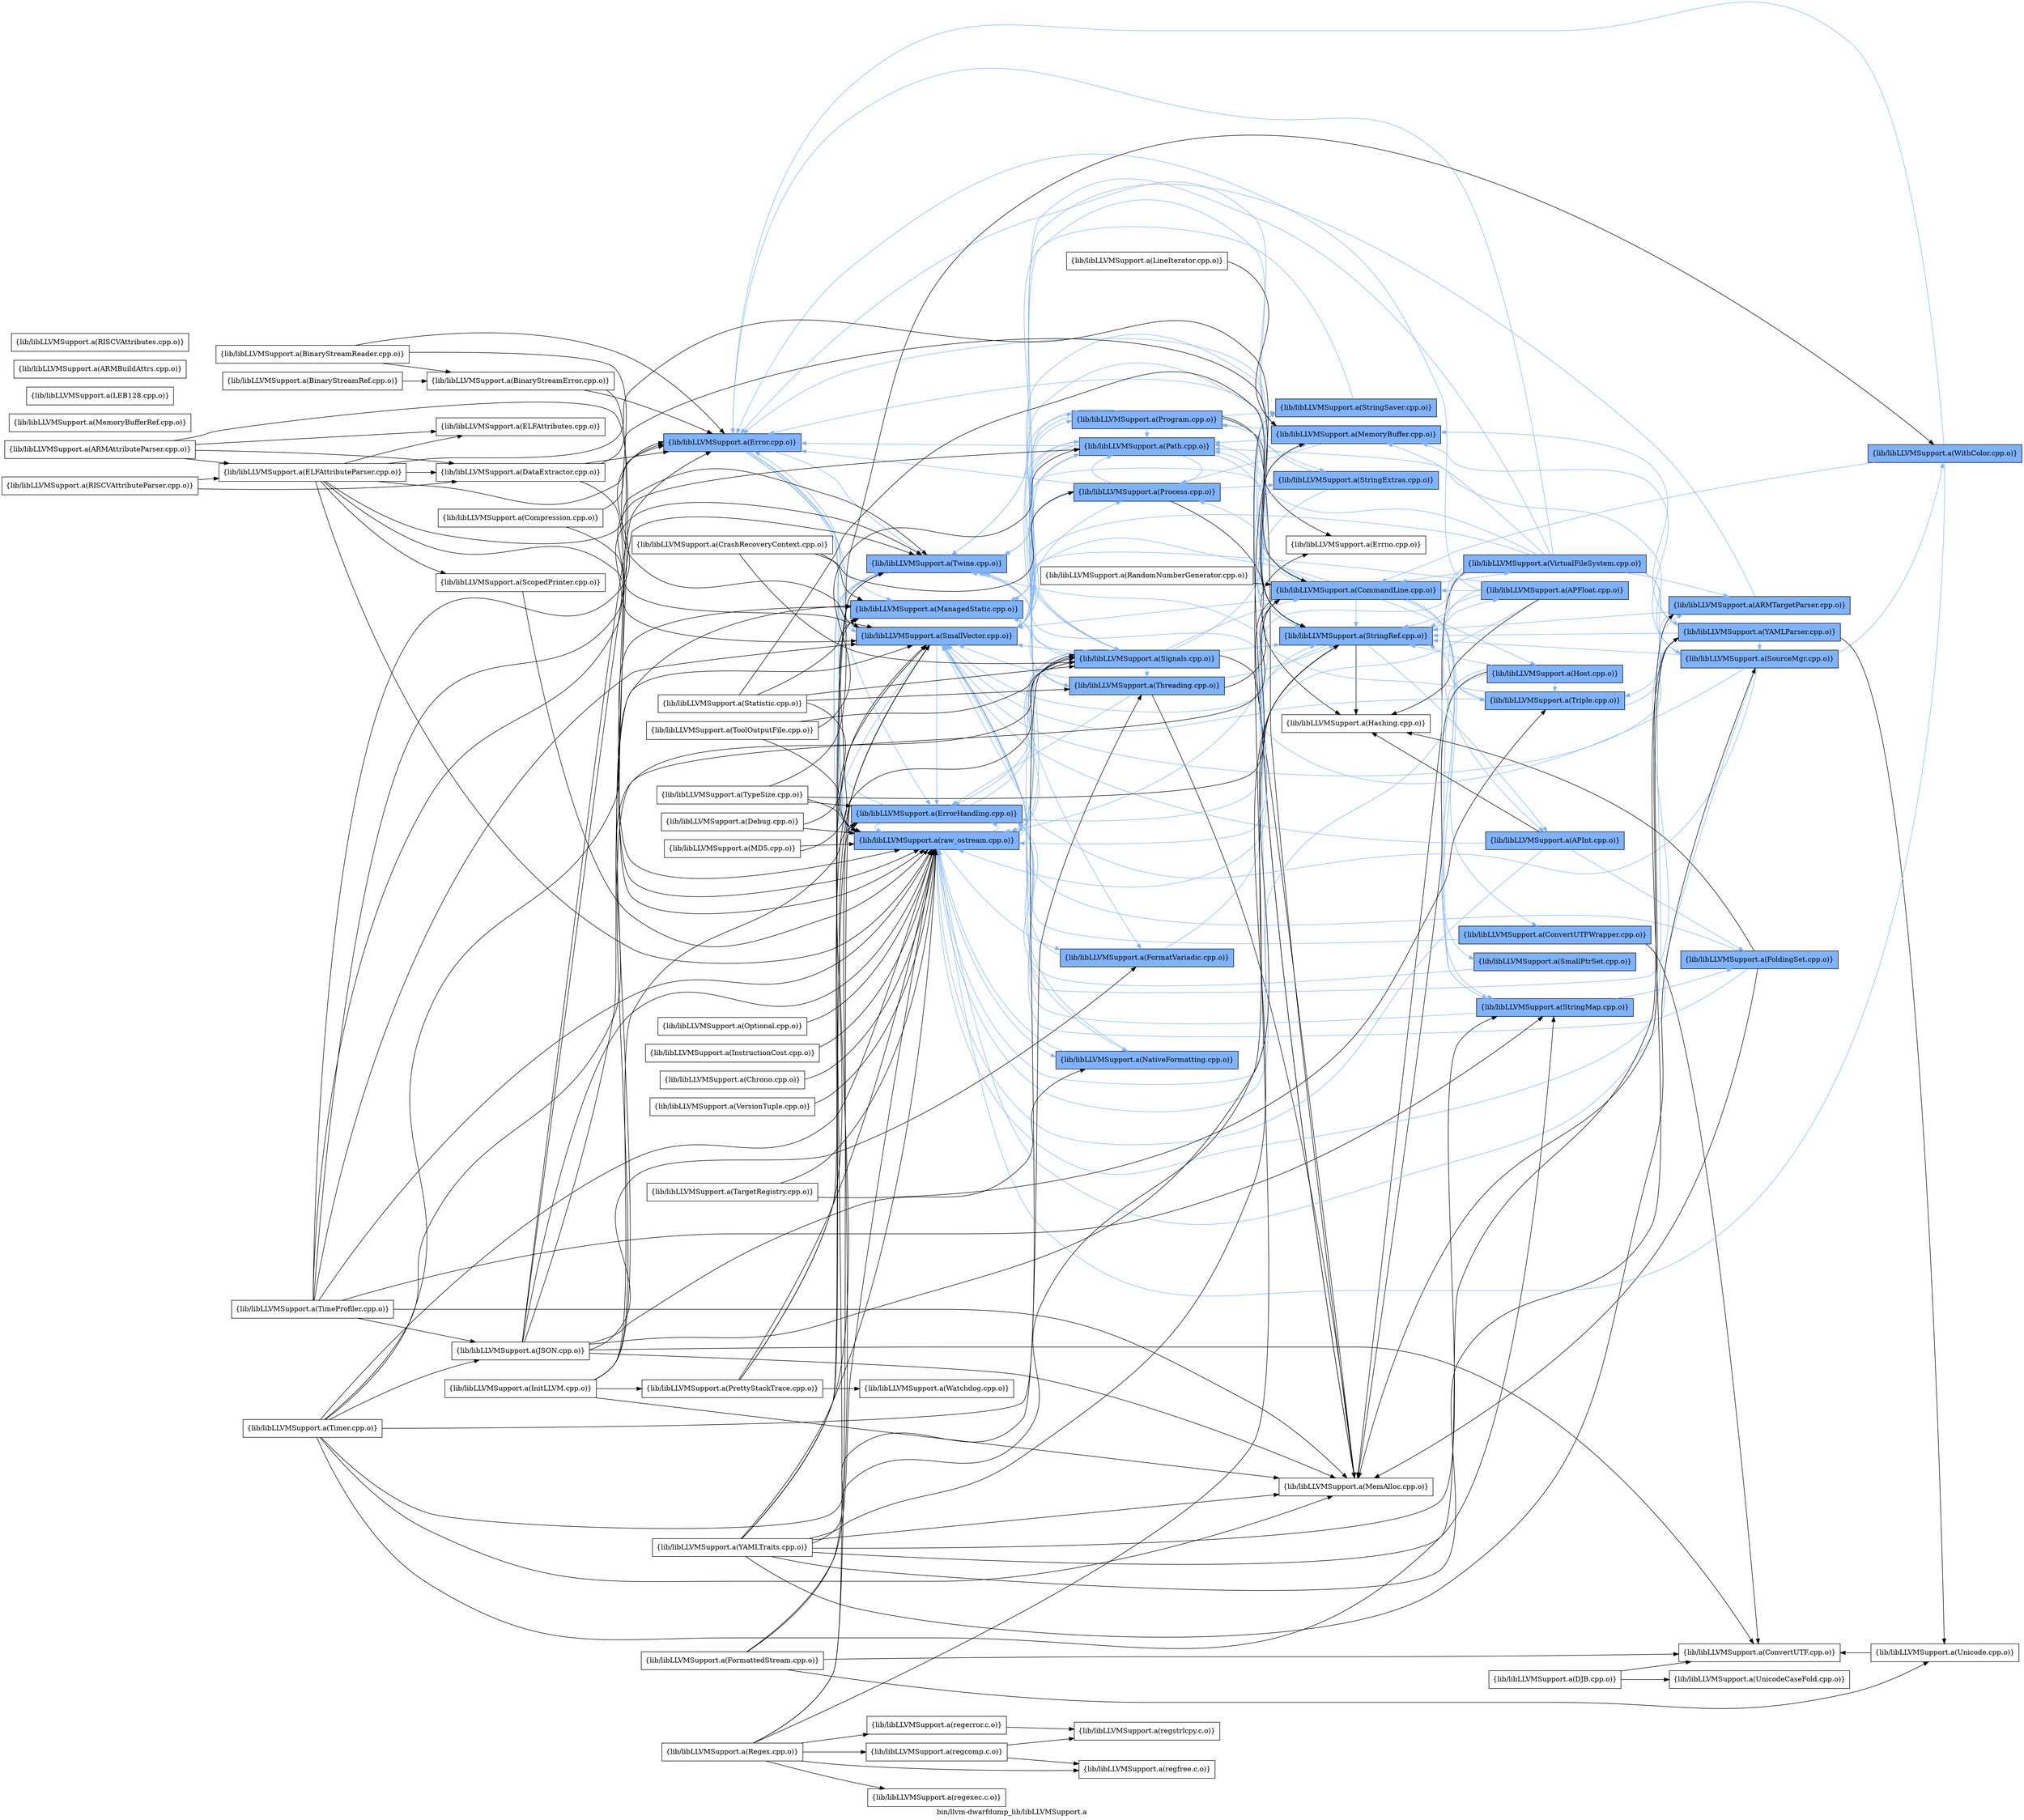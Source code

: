digraph "bin/llvm-dwarfdump_lib/libLLVMSupport.a" {
	label="bin/llvm-dwarfdump_lib/libLLVMSupport.a";
	rankdir=LR;
	{ rank=same; Node0x55aabac36f08;  }
	{ rank=same; Node0x55aabac371d8; Node0x55aabac36058; Node0x55aabac31238; Node0x55aabac32278; Node0x55aabac39398;  }
	{ rank=same; Node0x55aabac32908; Node0x55aabac337b8; Node0x55aabac353d8; Node0x55aabac38308; Node0x55aabac34bb8; Node0x55aabac35838; Node0x55aabac318c8;  }
	{ rank=same; Node0x55aabac32fe8; Node0x55aabac362d8; Node0x55aabac39898; Node0x55aabac32ea8; Node0x55aabac325e8; Node0x55aabac35108; Node0x55aabac31738; Node0x55aabac32228;  }
	{ rank=same; Node0x55aabac331c8; Node0x55aabac3a608; Node0x55aabac31698; Node0x55aabac342a8; Node0x55aabac31148; Node0x55aabac34848; Node0x55aabac347a8; Node0x55aabac32728;  }
	{ rank=same; Node0x55aabac339e8; Node0x55aabac33998; Node0x55aabac33bc8; Node0x55aabac30a18; Node0x55aabac39ed8;  }
	{ rank=same; Node0x55aabac36f08;  }
	{ rank=same; Node0x55aabac371d8; Node0x55aabac36058; Node0x55aabac31238; Node0x55aabac32278; Node0x55aabac39398;  }
	{ rank=same; Node0x55aabac32908; Node0x55aabac337b8; Node0x55aabac353d8; Node0x55aabac38308; Node0x55aabac34bb8; Node0x55aabac35838; Node0x55aabac318c8;  }
	{ rank=same; Node0x55aabac32fe8; Node0x55aabac362d8; Node0x55aabac39898; Node0x55aabac32ea8; Node0x55aabac325e8; Node0x55aabac35108; Node0x55aabac31738; Node0x55aabac32228;  }
	{ rank=same; Node0x55aabac331c8; Node0x55aabac3a608; Node0x55aabac31698; Node0x55aabac342a8; Node0x55aabac31148; Node0x55aabac34848; Node0x55aabac347a8; Node0x55aabac32728;  }
	{ rank=same; Node0x55aabac339e8; Node0x55aabac33998; Node0x55aabac33bc8; Node0x55aabac30a18; Node0x55aabac39ed8;  }

	Node0x55aabac36f08 [shape=record,shape=box,group=1,style=filled,fillcolor="0.600000 0.5 1",label="{lib/libLLVMSupport.a(Error.cpp.o)}"];
	Node0x55aabac36f08 -> Node0x55aabac371d8[color="0.600000 0.5 1"];
	Node0x55aabac36f08 -> Node0x55aabac36058[color="0.600000 0.5 1"];
	Node0x55aabac36f08 -> Node0x55aabac31238[color="0.600000 0.5 1"];
	Node0x55aabac36f08 -> Node0x55aabac32278[color="0.600000 0.5 1"];
	Node0x55aabac36f08 -> Node0x55aabac39398[color="0.600000 0.5 1"];
	Node0x55aabac362d8 [shape=record,shape=box,group=0,label="{lib/libLLVMSupport.a(MemAlloc.cpp.o)}"];
	Node0x55aabac31698 [shape=record,shape=box,group=1,style=filled,fillcolor="0.600000 0.5 1",label="{lib/libLLVMSupport.a(StringMap.cpp.o)}"];
	Node0x55aabac31698 -> Node0x55aabac371d8[color="0.600000 0.5 1"];
	Node0x55aabac31698 -> Node0x55aabac33998[color="0.600000 0.5 1"];
	Node0x55aabac32278 [shape=record,shape=box,group=1,style=filled,fillcolor="0.600000 0.5 1",label="{lib/libLLVMSupport.a(Twine.cpp.o)}"];
	Node0x55aabac32278 -> Node0x55aabac31238[color="0.600000 0.5 1"];
	Node0x55aabac32278 -> Node0x55aabac39398[color="0.600000 0.5 1"];
	Node0x55aabac3a6a8 [shape=record,shape=box,group=1,style=filled,fillcolor="0.600000 0.5 1",label="{lib/libLLVMSupport.a(WithColor.cpp.o)}"];
	Node0x55aabac3a6a8 -> Node0x55aabac32fe8[color="0.600000 0.5 1"];
	Node0x55aabac3a6a8 -> Node0x55aabac36f08[color="0.600000 0.5 1"];
	Node0x55aabac3a6a8 -> Node0x55aabac39398[color="0.600000 0.5 1"];
	Node0x55aabac39398 [shape=record,shape=box,group=1,style=filled,fillcolor="0.600000 0.5 1",label="{lib/libLLVMSupport.a(raw_ostream.cpp.o)}"];
	Node0x55aabac39398 -> Node0x55aabac36f08[color="0.600000 0.5 1"];
	Node0x55aabac39398 -> Node0x55aabac371d8[color="0.600000 0.5 1"];
	Node0x55aabac39398 -> Node0x55aabac353d8[color="0.600000 0.5 1"];
	Node0x55aabac39398 -> Node0x55aabac38308[color="0.600000 0.5 1"];
	Node0x55aabac39398 -> Node0x55aabac31238[color="0.600000 0.5 1"];
	Node0x55aabac39398 -> Node0x55aabac32278[color="0.600000 0.5 1"];
	Node0x55aabac39398 -> Node0x55aabac34bb8[color="0.600000 0.5 1"];
	Node0x55aabac39398 -> Node0x55aabac35838[color="0.600000 0.5 1"];
	Node0x55aabac39398 -> Node0x55aabac318c8[color="0.600000 0.5 1"];
	Node0x55aabac31b48 [shape=record,shape=box,group=0,label="{lib/libLLVMSupport.a(JSON.cpp.o)}"];
	Node0x55aabac31b48 -> Node0x55aabac339e8;
	Node0x55aabac31b48 -> Node0x55aabac36f08;
	Node0x55aabac31b48 -> Node0x55aabac353d8;
	Node0x55aabac31b48 -> Node0x55aabac362d8;
	Node0x55aabac31b48 -> Node0x55aabac38308;
	Node0x55aabac31b48 -> Node0x55aabac31238;
	Node0x55aabac31b48 -> Node0x55aabac32ea8;
	Node0x55aabac31b48 -> Node0x55aabac32278;
	Node0x55aabac31b48 -> Node0x55aabac39398;
	Node0x55aabac31238 [shape=record,shape=box,group=1,style=filled,fillcolor="0.600000 0.5 1",label="{lib/libLLVMSupport.a(SmallVector.cpp.o)}"];
	Node0x55aabac31238 -> Node0x55aabac371d8[color="0.600000 0.5 1"];
	Node0x55aabac34bb8 [shape=record,shape=box,group=1,style=filled,fillcolor="0.600000 0.5 1",label="{lib/libLLVMSupport.a(Path.cpp.o)}"];
	Node0x55aabac34bb8 -> Node0x55aabac36f08[color="0.600000 0.5 1"];
	Node0x55aabac34bb8 -> Node0x55aabac31238[color="0.600000 0.5 1"];
	Node0x55aabac34bb8 -> Node0x55aabac32ea8[color="0.600000 0.5 1"];
	Node0x55aabac34bb8 -> Node0x55aabac32278[color="0.600000 0.5 1"];
	Node0x55aabac34bb8 -> Node0x55aabac35838[color="0.600000 0.5 1"];
	Node0x55aabac34bb8 -> Node0x55aabac32908[color="0.600000 0.5 1"];
	Node0x55aabac32fe8 [shape=record,shape=box,group=1,style=filled,fillcolor="0.600000 0.5 1",label="{lib/libLLVMSupport.a(CommandLine.cpp.o)}"];
	Node0x55aabac32fe8 -> Node0x55aabac331c8[color="0.600000 0.5 1"];
	Node0x55aabac32fe8 -> Node0x55aabac36f08[color="0.600000 0.5 1"];
	Node0x55aabac32fe8 -> Node0x55aabac371d8[color="0.600000 0.5 1"];
	Node0x55aabac32fe8 -> Node0x55aabac36058[color="0.600000 0.5 1"];
	Node0x55aabac32fe8 -> Node0x55aabac362d8;
	Node0x55aabac32fe8 -> Node0x55aabac3a608[color="0.600000 0.5 1"];
	Node0x55aabac32fe8 -> Node0x55aabac31238[color="0.600000 0.5 1"];
	Node0x55aabac32fe8 -> Node0x55aabac31698[color="0.600000 0.5 1"];
	Node0x55aabac32fe8 -> Node0x55aabac32228[color="0.600000 0.5 1"];
	Node0x55aabac32fe8 -> Node0x55aabac32ea8[color="0.600000 0.5 1"];
	Node0x55aabac32fe8 -> Node0x55aabac342a8[color="0.600000 0.5 1"];
	Node0x55aabac32fe8 -> Node0x55aabac32278[color="0.600000 0.5 1"];
	Node0x55aabac32fe8 -> Node0x55aabac31148[color="0.600000 0.5 1"];
	Node0x55aabac32fe8 -> Node0x55aabac39398[color="0.600000 0.5 1"];
	Node0x55aabac32fe8 -> Node0x55aabac34848[color="0.600000 0.5 1"];
	Node0x55aabac32fe8 -> Node0x55aabac34bb8[color="0.600000 0.5 1"];
	Node0x55aabac32fe8 -> Node0x55aabac35838[color="0.600000 0.5 1"];
	Node0x55aabac34528 [shape=record,shape=box,group=0,label="{lib/libLLVMSupport.a(InitLLVM.cpp.o)}"];
	Node0x55aabac34528 -> Node0x55aabac371d8;
	Node0x55aabac34528 -> Node0x55aabac36058;
	Node0x55aabac34528 -> Node0x55aabac362d8;
	Node0x55aabac34528 -> Node0x55aabac392f8;
	Node0x55aabac34528 -> Node0x55aabac32908;
	Node0x55aabac36058 [shape=record,shape=box,group=1,style=filled,fillcolor="0.600000 0.5 1",label="{lib/libLLVMSupport.a(ManagedStatic.cpp.o)}"];
	Node0x55aabac36058 -> Node0x55aabac337b8[color="0.600000 0.5 1"];
	Node0x55aabac39898 [shape=record,shape=box,group=1,style=filled,fillcolor="0.600000 0.5 1",label="{lib/libLLVMSupport.a(MemoryBuffer.cpp.o)}"];
	Node0x55aabac39898 -> Node0x55aabac36f08[color="0.600000 0.5 1"];
	Node0x55aabac39898 -> Node0x55aabac31238[color="0.600000 0.5 1"];
	Node0x55aabac39898 -> Node0x55aabac32278[color="0.600000 0.5 1"];
	Node0x55aabac39898 -> Node0x55aabac34bb8[color="0.600000 0.5 1"];
	Node0x55aabac39898 -> Node0x55aabac35838[color="0.600000 0.5 1"];
	Node0x55aabac39898 -> Node0x55aabac318c8[color="0.600000 0.5 1"];
	Node0x55aabac39ac8 [shape=record,shape=box,group=0,label="{lib/libLLVMSupport.a(MemoryBufferRef.cpp.o)}"];
	Node0x55aabac324f8 [shape=record,shape=box,group=0,label="{lib/libLLVMSupport.a(Regex.cpp.o)}"];
	Node0x55aabac324f8 -> Node0x55aabac31238;
	Node0x55aabac324f8 -> Node0x55aabac32ea8;
	Node0x55aabac324f8 -> Node0x55aabac32278;
	Node0x55aabac324f8 -> Node0x55aabac38bc8;
	Node0x55aabac324f8 -> Node0x55aabac384e8;
	Node0x55aabac324f8 -> Node0x55aabac37b88;
	Node0x55aabac324f8 -> Node0x55aabac33588;
	Node0x55aabac3a608 [shape=record,shape=box,group=1,style=filled,fillcolor="0.600000 0.5 1",label="{lib/libLLVMSupport.a(SmallPtrSet.cpp.o)}"];
	Node0x55aabac3a608 -> Node0x55aabac371d8[color="0.600000 0.5 1"];
	Node0x55aabac32ea8 [shape=record,shape=box,group=1,style=filled,fillcolor="0.600000 0.5 1",label="{lib/libLLVMSupport.a(StringRef.cpp.o)}"];
	Node0x55aabac32ea8 -> Node0x55aabac347a8[color="0.600000 0.5 1"];
	Node0x55aabac32ea8 -> Node0x55aabac36f08[color="0.600000 0.5 1"];
	Node0x55aabac32ea8 -> Node0x55aabac35108;
	Node0x55aabac32ea8 -> Node0x55aabac31238[color="0.600000 0.5 1"];
	Node0x55aabac32ea8 -> Node0x55aabac32728[color="0.600000 0.5 1"];
	Node0x55aabac33448 [shape=record,shape=box,group=0,label="{lib/libLLVMSupport.a(ToolOutputFile.cpp.o)}"];
	Node0x55aabac33448 -> Node0x55aabac39398;
	Node0x55aabac33448 -> Node0x55aabac34bb8;
	Node0x55aabac33448 -> Node0x55aabac32908;
	Node0x55aabac342a8 [shape=record,shape=box,group=1,style=filled,fillcolor="0.600000 0.5 1",label="{lib/libLLVMSupport.a(Triple.cpp.o)}"];
	Node0x55aabac342a8 -> Node0x55aabac31238[color="0.600000 0.5 1"];
	Node0x55aabac342a8 -> Node0x55aabac32ea8[color="0.600000 0.5 1"];
	Node0x55aabac342a8 -> Node0x55aabac33bc8[color="0.600000 0.5 1"];
	Node0x55aabac342a8 -> Node0x55aabac32278[color="0.600000 0.5 1"];
	Node0x55aabac35158 [shape=record,shape=box,group=0,label="{lib/libLLVMSupport.a(DataExtractor.cpp.o)}"];
	Node0x55aabac35158 -> Node0x55aabac36f08;
	Node0x55aabac35158 -> Node0x55aabac32ea8;
	Node0x55aabac35158 -> Node0x55aabac39398;
	Node0x55aabac344d8 [shape=record,shape=box,group=0,label="{lib/libLLVMSupport.a(DJB.cpp.o)}"];
	Node0x55aabac344d8 -> Node0x55aabac339e8;
	Node0x55aabac344d8 -> Node0x55aabac31328;
	Node0x55aabac353d8 [shape=record,shape=box,group=1,style=filled,fillcolor="0.600000 0.5 1",label="{lib/libLLVMSupport.a(FormatVariadic.cpp.o)}"];
	Node0x55aabac353d8 -> Node0x55aabac31238[color="0.600000 0.5 1"];
	Node0x55aabac353d8 -> Node0x55aabac32ea8[color="0.600000 0.5 1"];
	Node0x55aabac398e8 [shape=record,shape=box,group=0,label="{lib/libLLVMSupport.a(ScopedPrinter.cpp.o)}"];
	Node0x55aabac398e8 -> Node0x55aabac39398;
	Node0x55aabac32bd8 [shape=record,shape=box,group=0,label="{lib/libLLVMSupport.a(TargetRegistry.cpp.o)}"];
	Node0x55aabac32bd8 -> Node0x55aabac342a8;
	Node0x55aabac32bd8 -> Node0x55aabac39398;
	Node0x55aabac39f28 [shape=record,shape=box,group=0,label="{lib/libLLVMSupport.a(MD5.cpp.o)}"];
	Node0x55aabac39f28 -> Node0x55aabac31238;
	Node0x55aabac39f28 -> Node0x55aabac39398;
	Node0x55aabac38308 [shape=record,shape=box,group=1,style=filled,fillcolor="0.600000 0.5 1",label="{lib/libLLVMSupport.a(NativeFormatting.cpp.o)}"];
	Node0x55aabac38308 -> Node0x55aabac31238[color="0.600000 0.5 1"];
	Node0x55aabac38308 -> Node0x55aabac39398[color="0.600000 0.5 1"];
	Node0x55aabac38678 [shape=record,shape=box,group=0,label="{lib/libLLVMSupport.a(Optional.cpp.o)}"];
	Node0x55aabac38678 -> Node0x55aabac39398;
	Node0x55aabac347a8 [shape=record,shape=box,group=1,style=filled,fillcolor="0.600000 0.5 1",label="{lib/libLLVMSupport.a(APInt.cpp.o)}"];
	Node0x55aabac347a8 -> Node0x55aabac33998[color="0.600000 0.5 1"];
	Node0x55aabac347a8 -> Node0x55aabac35108;
	Node0x55aabac347a8 -> Node0x55aabac31238[color="0.600000 0.5 1"];
	Node0x55aabac347a8 -> Node0x55aabac39398[color="0.600000 0.5 1"];
	Node0x55aabac371d8 [shape=record,shape=box,group=1,style=filled,fillcolor="0.600000 0.5 1",label="{lib/libLLVMSupport.a(ErrorHandling.cpp.o)}"];
	Node0x55aabac371d8 -> Node0x55aabac32278[color="0.600000 0.5 1"];
	Node0x55aabac371d8 -> Node0x55aabac39398[color="0.600000 0.5 1"];
	Node0x55aabac371d8 -> Node0x55aabac32908[color="0.600000 0.5 1"];
	Node0x55aabac30a18 [shape=record,shape=box,group=1,style=filled,fillcolor="0.600000 0.5 1",label="{lib/libLLVMSupport.a(SourceMgr.cpp.o)}"];
	Node0x55aabac30a18 -> Node0x55aabac39898[color="0.600000 0.5 1"];
	Node0x55aabac30a18 -> Node0x55aabac31238[color="0.600000 0.5 1"];
	Node0x55aabac30a18 -> Node0x55aabac32ea8[color="0.600000 0.5 1"];
	Node0x55aabac30a18 -> Node0x55aabac32278[color="0.600000 0.5 1"];
	Node0x55aabac30a18 -> Node0x55aabac3a6a8[color="0.600000 0.5 1"];
	Node0x55aabac30a18 -> Node0x55aabac39398[color="0.600000 0.5 1"];
	Node0x55aabac30a18 -> Node0x55aabac34bb8[color="0.600000 0.5 1"];
	Node0x55aabac32908 [shape=record,shape=box,group=1,style=filled,fillcolor="0.600000 0.5 1",label="{lib/libLLVMSupport.a(Signals.cpp.o)}"];
	Node0x55aabac32908 -> Node0x55aabac32fe8[color="0.600000 0.5 1"];
	Node0x55aabac32908 -> Node0x55aabac371d8[color="0.600000 0.5 1"];
	Node0x55aabac32908 -> Node0x55aabac353d8[color="0.600000 0.5 1"];
	Node0x55aabac32908 -> Node0x55aabac36058[color="0.600000 0.5 1"];
	Node0x55aabac32908 -> Node0x55aabac362d8;
	Node0x55aabac32908 -> Node0x55aabac39898[color="0.600000 0.5 1"];
	Node0x55aabac32908 -> Node0x55aabac38308[color="0.600000 0.5 1"];
	Node0x55aabac32908 -> Node0x55aabac31238[color="0.600000 0.5 1"];
	Node0x55aabac32908 -> Node0x55aabac32ea8[color="0.600000 0.5 1"];
	Node0x55aabac32908 -> Node0x55aabac32278[color="0.600000 0.5 1"];
	Node0x55aabac32908 -> Node0x55aabac39398[color="0.600000 0.5 1"];
	Node0x55aabac32908 -> Node0x55aabac34bb8[color="0.600000 0.5 1"];
	Node0x55aabac32908 -> Node0x55aabac318c8[color="0.600000 0.5 1"];
	Node0x55aabac32908 -> Node0x55aabac337b8[color="0.600000 0.5 1"];
	Node0x55aabac35108 [shape=record,shape=box,group=0,label="{lib/libLLVMSupport.a(Hashing.cpp.o)}"];
	Node0x55aabac315f8 [shape=record,shape=box,group=0,label="{lib/libLLVMSupport.a(LEB128.cpp.o)}"];
	Node0x55aabac32188 [shape=record,shape=box,group=0,label="{lib/libLLVMSupport.a(Compression.cpp.o)}"];
	Node0x55aabac32188 -> Node0x55aabac36f08;
	Node0x55aabac32188 -> Node0x55aabac31238;
	Node0x55aabac34848 [shape=record,shape=box,group=1,style=filled,fillcolor="0.600000 0.5 1",label="{lib/libLLVMSupport.a(Host.cpp.o)}"];
	Node0x55aabac34848 -> Node0x55aabac362d8;
	Node0x55aabac34848 -> Node0x55aabac31698[color="0.600000 0.5 1"];
	Node0x55aabac34848 -> Node0x55aabac32ea8[color="0.600000 0.5 1"];
	Node0x55aabac34848 -> Node0x55aabac342a8[color="0.600000 0.5 1"];
	Node0x55aabac34848 -> Node0x55aabac39398[color="0.600000 0.5 1"];
	Node0x55aabac32228 [shape=record,shape=box,group=1,style=filled,fillcolor="0.600000 0.5 1",label="{lib/libLLVMSupport.a(StringSaver.cpp.o)}"];
	Node0x55aabac32228 -> Node0x55aabac362d8;
	Node0x55aabac32228 -> Node0x55aabac31238[color="0.600000 0.5 1"];
	Node0x55aabac32228 -> Node0x55aabac32ea8[color="0.600000 0.5 1"];
	Node0x55aabac31ff8 [shape=record,shape=box,group=0,label="{lib/libLLVMSupport.a(TypeSize.cpp.o)}"];
	Node0x55aabac31ff8 -> Node0x55aabac32fe8;
	Node0x55aabac31ff8 -> Node0x55aabac371d8;
	Node0x55aabac31ff8 -> Node0x55aabac3a6a8;
	Node0x55aabac31ff8 -> Node0x55aabac39398;
	Node0x55aabac34a78 [shape=record,shape=box,group=0,label="{lib/libLLVMSupport.a(ARMBuildAttrs.cpp.o)}"];
	Node0x55aabac31288 [shape=record,shape=box,group=0,label="{lib/libLLVMSupport.a(ARMAttributeParser.cpp.o)}"];
	Node0x55aabac31288 -> Node0x55aabac35158;
	Node0x55aabac31288 -> Node0x55aabac35ec8;
	Node0x55aabac31288 -> Node0x55aabac37fe8;
	Node0x55aabac31288 -> Node0x55aabac39398;
	Node0x55aabac35ec8 [shape=record,shape=box,group=0,label="{lib/libLLVMSupport.a(ELFAttributeParser.cpp.o)}"];
	Node0x55aabac35ec8 -> Node0x55aabac35158;
	Node0x55aabac35ec8 -> Node0x55aabac37fe8;
	Node0x55aabac35ec8 -> Node0x55aabac36f08;
	Node0x55aabac35ec8 -> Node0x55aabac398e8;
	Node0x55aabac35ec8 -> Node0x55aabac31238;
	Node0x55aabac35ec8 -> Node0x55aabac32ea8;
	Node0x55aabac35ec8 -> Node0x55aabac32278;
	Node0x55aabac35ec8 -> Node0x55aabac39398;
	Node0x55aabac32c78 [shape=record,shape=box,group=0,label="{lib/libLLVMSupport.a(RISCVAttributes.cpp.o)}"];
	Node0x55aabac32958 [shape=record,shape=box,group=0,label="{lib/libLLVMSupport.a(RISCVAttributeParser.cpp.o)}"];
	Node0x55aabac32958 -> Node0x55aabac35158;
	Node0x55aabac32958 -> Node0x55aabac35ec8;
	Node0x55aabac319b8 [shape=record,shape=box,group=0,label="{lib/libLLVMSupport.a(BinaryStreamError.cpp.o)}"];
	Node0x55aabac319b8 -> Node0x55aabac36f08;
	Node0x55aabac319b8 -> Node0x55aabac39398;
	Node0x55aabac33998 [shape=record,shape=box,group=1,style=filled,fillcolor="0.600000 0.5 1",label="{lib/libLLVMSupport.a(FoldingSet.cpp.o)}"];
	Node0x55aabac33998 -> Node0x55aabac371d8[color="0.600000 0.5 1"];
	Node0x55aabac33998 -> Node0x55aabac35108;
	Node0x55aabac33998 -> Node0x55aabac362d8;
	Node0x55aabac33998 -> Node0x55aabac31238[color="0.600000 0.5 1"];
	Node0x55aabac37fe8 [shape=record,shape=box,group=0,label="{lib/libLLVMSupport.a(ELFAttributes.cpp.o)}"];
	Node0x55aabac30d88 [shape=record,shape=box,group=0,label="{lib/libLLVMSupport.a(BinaryStreamReader.cpp.o)}"];
	Node0x55aabac30d88 -> Node0x55aabac319b8;
	Node0x55aabac30d88 -> Node0x55aabac36f08;
	Node0x55aabac30d88 -> Node0x55aabac31238;
	Node0x55aabac328b8 [shape=record,shape=box,group=0,label="{lib/libLLVMSupport.a(BinaryStreamRef.cpp.o)}"];
	Node0x55aabac328b8 -> Node0x55aabac319b8;
	Node0x55aabac331c8 [shape=record,shape=box,group=1,style=filled,fillcolor="0.600000 0.5 1",label="{lib/libLLVMSupport.a(ConvertUTFWrapper.cpp.o)}"];
	Node0x55aabac331c8 -> Node0x55aabac339e8;
	Node0x55aabac331c8 -> Node0x55aabac31238[color="0.600000 0.5 1"];
	Node0x55aabac31148 [shape=record,shape=box,group=1,style=filled,fillcolor="0.600000 0.5 1",label="{lib/libLLVMSupport.a(VirtualFileSystem.cpp.o)}"];
	Node0x55aabac31148 -> Node0x55aabac32fe8[color="0.600000 0.5 1"];
	Node0x55aabac31148 -> Node0x55aabac36f08[color="0.600000 0.5 1"];
	Node0x55aabac31148 -> Node0x55aabac362d8;
	Node0x55aabac31148 -> Node0x55aabac39898[color="0.600000 0.5 1"];
	Node0x55aabac31148 -> Node0x55aabac31238[color="0.600000 0.5 1"];
	Node0x55aabac31148 -> Node0x55aabac30a18[color="0.600000 0.5 1"];
	Node0x55aabac31148 -> Node0x55aabac31698[color="0.600000 0.5 1"];
	Node0x55aabac31148 -> Node0x55aabac32ea8[color="0.600000 0.5 1"];
	Node0x55aabac31148 -> Node0x55aabac33bc8[color="0.600000 0.5 1"];
	Node0x55aabac31148 -> Node0x55aabac32278[color="0.600000 0.5 1"];
	Node0x55aabac31148 -> Node0x55aabac39ed8[color="0.600000 0.5 1"];
	Node0x55aabac31148 -> Node0x55aabac39398[color="0.600000 0.5 1"];
	Node0x55aabac31148 -> Node0x55aabac34bb8[color="0.600000 0.5 1"];
	Node0x55aabac35838 [shape=record,shape=box,group=1,style=filled,fillcolor="0.600000 0.5 1",label="{lib/libLLVMSupport.a(Process.cpp.o)}"];
	Node0x55aabac35838 -> Node0x55aabac36f08[color="0.600000 0.5 1"];
	Node0x55aabac35838 -> Node0x55aabac35108;
	Node0x55aabac35838 -> Node0x55aabac36058[color="0.600000 0.5 1"];
	Node0x55aabac35838 -> Node0x55aabac31238[color="0.600000 0.5 1"];
	Node0x55aabac35838 -> Node0x55aabac34bb8[color="0.600000 0.5 1"];
	Node0x55aabac35838 -> Node0x55aabac31738[color="0.600000 0.5 1"];
	Node0x55aabac339e8 [shape=record,shape=box,group=0,label="{lib/libLLVMSupport.a(ConvertUTF.cpp.o)}"];
	Node0x55aabac31328 [shape=record,shape=box,group=0,label="{lib/libLLVMSupport.a(UnicodeCaseFold.cpp.o)}"];
	Node0x55aabac33d08 [shape=record,shape=box,group=0,label="{lib/libLLVMSupport.a(Debug.cpp.o)}"];
	Node0x55aabac33d08 -> Node0x55aabac36058;
	Node0x55aabac33d08 -> Node0x55aabac39398;
	Node0x55aabac392f8 [shape=record,shape=box,group=0,label="{lib/libLLVMSupport.a(PrettyStackTrace.cpp.o)}"];
	Node0x55aabac392f8 -> Node0x55aabac31238;
	Node0x55aabac392f8 -> Node0x55aabac39398;
	Node0x55aabac392f8 -> Node0x55aabac32908;
	Node0x55aabac392f8 -> Node0x55aabac35928;
	Node0x55aabac337b8 [shape=record,shape=box,group=1,style=filled,fillcolor="0.600000 0.5 1",label="{lib/libLLVMSupport.a(Threading.cpp.o)}"];
	Node0x55aabac337b8 -> Node0x55aabac371d8[color="0.600000 0.5 1"];
	Node0x55aabac337b8 -> Node0x55aabac362d8;
	Node0x55aabac337b8 -> Node0x55aabac31238[color="0.600000 0.5 1"];
	Node0x55aabac337b8 -> Node0x55aabac32ea8[color="0.600000 0.5 1"];
	Node0x55aabac337b8 -> Node0x55aabac32278[color="0.600000 0.5 1"];
	Node0x55aabac337b8 -> Node0x55aabac325e8;
	Node0x55aabac318c8 [shape=record,shape=box,group=1,style=filled,fillcolor="0.600000 0.5 1",label="{lib/libLLVMSupport.a(Program.cpp.o)}"];
	Node0x55aabac318c8 -> Node0x55aabac362d8;
	Node0x55aabac318c8 -> Node0x55aabac31238[color="0.600000 0.5 1"];
	Node0x55aabac318c8 -> Node0x55aabac32228[color="0.600000 0.5 1"];
	Node0x55aabac318c8 -> Node0x55aabac32ea8[color="0.600000 0.5 1"];
	Node0x55aabac318c8 -> Node0x55aabac39398[color="0.600000 0.5 1"];
	Node0x55aabac318c8 -> Node0x55aabac34bb8[color="0.600000 0.5 1"];
	Node0x55aabac318c8 -> Node0x55aabac31738[color="0.600000 0.5 1"];
	Node0x55aabac318c8 -> Node0x55aabac325e8;
	Node0x55aabac35928 [shape=record,shape=box,group=0,label="{lib/libLLVMSupport.a(Watchdog.cpp.o)}"];
	Node0x55aabac38bc8 [shape=record,shape=box,group=0,label="{lib/libLLVMSupport.a(regcomp.c.o)}"];
	Node0x55aabac38bc8 -> Node0x55aabac33588;
	Node0x55aabac38bc8 -> Node0x55aabac33cb8;
	Node0x55aabac384e8 [shape=record,shape=box,group=0,label="{lib/libLLVMSupport.a(regerror.c.o)}"];
	Node0x55aabac384e8 -> Node0x55aabac33cb8;
	Node0x55aabac37b88 [shape=record,shape=box,group=0,label="{lib/libLLVMSupport.a(regexec.c.o)}"];
	Node0x55aabac33588 [shape=record,shape=box,group=0,label="{lib/libLLVMSupport.a(regfree.c.o)}"];
	Node0x55aabac32728 [shape=record,shape=box,group=1,style=filled,fillcolor="0.600000 0.5 1",label="{lib/libLLVMSupport.a(APFloat.cpp.o)}"];
	Node0x55aabac32728 -> Node0x55aabac347a8[color="0.600000 0.5 1"];
	Node0x55aabac32728 -> Node0x55aabac32fe8[color="0.600000 0.5 1"];
	Node0x55aabac32728 -> Node0x55aabac36f08[color="0.600000 0.5 1"];
	Node0x55aabac32728 -> Node0x55aabac35108;
	Node0x55aabac32728 -> Node0x55aabac31238[color="0.600000 0.5 1"];
	Node0x55aabac32728 -> Node0x55aabac32ea8[color="0.600000 0.5 1"];
	Node0x55aabac32728 -> Node0x55aabac39398[color="0.600000 0.5 1"];
	Node0x55aabac33bc8 [shape=record,shape=box,group=1,style=filled,fillcolor="0.600000 0.5 1",label="{lib/libLLVMSupport.a(ARMTargetParser.cpp.o)}"];
	Node0x55aabac33bc8 -> Node0x55aabac31238[color="0.600000 0.5 1"];
	Node0x55aabac33bc8 -> Node0x55aabac32ea8[color="0.600000 0.5 1"];
	Node0x55aabac33bc8 -> Node0x55aabac342a8[color="0.600000 0.5 1"];
	Node0x55aabac39ed8 [shape=record,shape=box,group=1,style=filled,fillcolor="0.600000 0.5 1",label="{lib/libLLVMSupport.a(YAMLParser.cpp.o)}"];
	Node0x55aabac39ed8 -> Node0x55aabac371d8[color="0.600000 0.5 1"];
	Node0x55aabac39ed8 -> Node0x55aabac362d8;
	Node0x55aabac39ed8 -> Node0x55aabac39898[color="0.600000 0.5 1"];
	Node0x55aabac39ed8 -> Node0x55aabac31238[color="0.600000 0.5 1"];
	Node0x55aabac39ed8 -> Node0x55aabac30a18[color="0.600000 0.5 1"];
	Node0x55aabac39ed8 -> Node0x55aabac32ea8[color="0.600000 0.5 1"];
	Node0x55aabac39ed8 -> Node0x55aabac39758;
	Node0x55aabac39ed8 -> Node0x55aabac39398[color="0.600000 0.5 1"];
	Node0x55aabac39758 [shape=record,shape=box,group=0,label="{lib/libLLVMSupport.a(Unicode.cpp.o)}"];
	Node0x55aabac39758 -> Node0x55aabac339e8;
	Node0x55aabac33cb8 [shape=record,shape=box,group=0,label="{lib/libLLVMSupport.a(regstrlcpy.c.o)}"];
	Node0x55aabac31738 [shape=record,shape=box,group=1,style=filled,fillcolor="0.600000 0.5 1",label="{lib/libLLVMSupport.a(StringExtras.cpp.o)}"];
	Node0x55aabac31738 -> Node0x55aabac31238[color="0.600000 0.5 1"];
	Node0x55aabac31738 -> Node0x55aabac32ea8[color="0.600000 0.5 1"];
	Node0x55aabac31738 -> Node0x55aabac39398[color="0.600000 0.5 1"];
	Node0x55aabac30b08 [shape=record,shape=box,group=0,label="{lib/libLLVMSupport.a(CrashRecoveryContext.cpp.o)}"];
	Node0x55aabac30b08 -> Node0x55aabac36058;
	Node0x55aabac30b08 -> Node0x55aabac35838;
	Node0x55aabac30b08 -> Node0x55aabac32908;
	Node0x55aabac325e8 [shape=record,shape=box,group=0,label="{lib/libLLVMSupport.a(Errno.cpp.o)}"];
	Node0x55aabac37958 [shape=record,shape=box,group=0,label="{lib/libLLVMSupport.a(FormattedStream.cpp.o)}"];
	Node0x55aabac37958 -> Node0x55aabac339e8;
	Node0x55aabac37958 -> Node0x55aabac31238;
	Node0x55aabac37958 -> Node0x55aabac39758;
	Node0x55aabac37958 -> Node0x55aabac39398;
	Node0x55aabac36dc8 [shape=record,shape=box,group=0,label="{lib/libLLVMSupport.a(InstructionCost.cpp.o)}"];
	Node0x55aabac36dc8 -> Node0x55aabac39398;
	Node0x55aabac36738 [shape=record,shape=box,group=0,label="{lib/libLLVMSupport.a(RandomNumberGenerator.cpp.o)}"];
	Node0x55aabac36738 -> Node0x55aabac32fe8;
	Node0x55aabac375e8 [shape=record,shape=box,group=0,label="{lib/libLLVMSupport.a(Statistic.cpp.o)}"];
	Node0x55aabac375e8 -> Node0x55aabac32fe8;
	Node0x55aabac375e8 -> Node0x55aabac36058;
	Node0x55aabac375e8 -> Node0x55aabac39398;
	Node0x55aabac375e8 -> Node0x55aabac32908;
	Node0x55aabac375e8 -> Node0x55aabac337b8;
	Node0x55aabac396b8 [shape=record,shape=box,group=0,label="{lib/libLLVMSupport.a(Timer.cpp.o)}"];
	Node0x55aabac396b8 -> Node0x55aabac32fe8;
	Node0x55aabac396b8 -> Node0x55aabac31b48;
	Node0x55aabac396b8 -> Node0x55aabac36058;
	Node0x55aabac396b8 -> Node0x55aabac362d8;
	Node0x55aabac396b8 -> Node0x55aabac31698;
	Node0x55aabac396b8 -> Node0x55aabac39398;
	Node0x55aabac396b8 -> Node0x55aabac32908;
	Node0x55aabac396b8 -> Node0x55aabac337b8;
	Node0x55aabac31878 [shape=record,shape=box,group=0,label="{lib/libLLVMSupport.a(TimeProfiler.cpp.o)}"];
	Node0x55aabac31878 -> Node0x55aabac36f08;
	Node0x55aabac31878 -> Node0x55aabac31b48;
	Node0x55aabac31878 -> Node0x55aabac362d8;
	Node0x55aabac31878 -> Node0x55aabac31238;
	Node0x55aabac31878 -> Node0x55aabac31698;
	Node0x55aabac31878 -> Node0x55aabac32278;
	Node0x55aabac31878 -> Node0x55aabac39398;
	Node0x55aabac31878 -> Node0x55aabac34bb8;
	Node0x55aabac327c8 [shape=record,shape=box,group=0,label="{lib/libLLVMSupport.a(Chrono.cpp.o)}"];
	Node0x55aabac327c8 -> Node0x55aabac39398;
	Node0x55aabac31d28 [shape=record,shape=box,group=0,label="{lib/libLLVMSupport.a(YAMLTraits.cpp.o)}"];
	Node0x55aabac31d28 -> Node0x55aabac371d8;
	Node0x55aabac31d28 -> Node0x55aabac362d8;
	Node0x55aabac31d28 -> Node0x55aabac39898;
	Node0x55aabac31d28 -> Node0x55aabac31238;
	Node0x55aabac31d28 -> Node0x55aabac30a18;
	Node0x55aabac31d28 -> Node0x55aabac31698;
	Node0x55aabac31d28 -> Node0x55aabac32ea8;
	Node0x55aabac31d28 -> Node0x55aabac33bc8;
	Node0x55aabac31d28 -> Node0x55aabac32278;
	Node0x55aabac31d28 -> Node0x55aabac39ed8;
	Node0x55aabac31d28 -> Node0x55aabac39398;
	Node0x55aabac31828 [shape=record,shape=box,group=0,label="{lib/libLLVMSupport.a(LineIterator.cpp.o)}"];
	Node0x55aabac31828 -> Node0x55aabac39898;
	Node0x55aabac34898 [shape=record,shape=box,group=0,label="{lib/libLLVMSupport.a(VersionTuple.cpp.o)}"];
	Node0x55aabac34898 -> Node0x55aabac39398;
}
